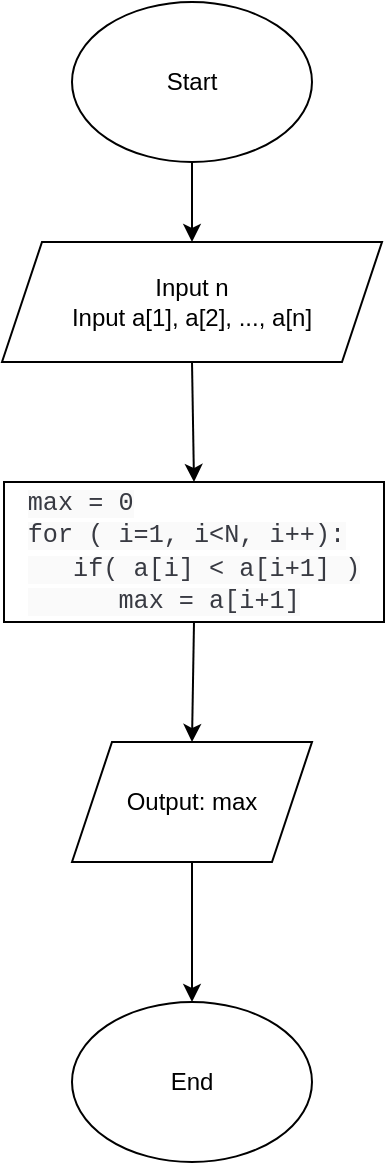 <mxfile version="24.7.17">
  <diagram id="C5RBs43oDa-KdzZeNtuy" name="Page-1">
    <mxGraphModel dx="1150" dy="490" grid="1" gridSize="10" guides="1" tooltips="1" connect="1" arrows="1" fold="1" page="1" pageScale="1" pageWidth="827" pageHeight="1169" math="0" shadow="0">
      <root>
        <mxCell id="WIyWlLk6GJQsqaUBKTNV-0" />
        <mxCell id="WIyWlLk6GJQsqaUBKTNV-1" parent="WIyWlLk6GJQsqaUBKTNV-0" />
        <mxCell id="hw3uOhiL7k1btAAkIqkV-0" value="Start" style="ellipse;whiteSpace=wrap;html=1;" parent="WIyWlLk6GJQsqaUBKTNV-1" vertex="1">
          <mxGeometry x="354" y="40" width="120" height="80" as="geometry" />
        </mxCell>
        <mxCell id="hw3uOhiL7k1btAAkIqkV-1" value="End" style="ellipse;whiteSpace=wrap;html=1;" parent="WIyWlLk6GJQsqaUBKTNV-1" vertex="1">
          <mxGeometry x="354" y="540" width="120" height="80" as="geometry" />
        </mxCell>
        <mxCell id="hw3uOhiL7k1btAAkIqkV-2" value="Input n&lt;br&gt;Input a[1], a[2], ...&lt;span style=&quot;background-color: initial;&quot;&gt;,&lt;/span&gt;&lt;span style=&quot;background-color: initial;&quot;&gt;&amp;nbsp;a[n]&lt;/span&gt;" style="shape=parallelogram;perimeter=parallelogramPerimeter;whiteSpace=wrap;html=1;fixedSize=1;" parent="WIyWlLk6GJQsqaUBKTNV-1" vertex="1">
          <mxGeometry x="319" y="160" width="190" height="60" as="geometry" />
        </mxCell>
        <mxCell id="hw3uOhiL7k1btAAkIqkV-5" value="" style="endArrow=classic;html=1;rounded=0;exitX=0.5;exitY=1;exitDx=0;exitDy=0;entryX=0.5;entryY=0;entryDx=0;entryDy=0;" parent="WIyWlLk6GJQsqaUBKTNV-1" source="hw3uOhiL7k1btAAkIqkV-0" target="hw3uOhiL7k1btAAkIqkV-2" edge="1">
          <mxGeometry width="50" height="50" relative="1" as="geometry">
            <mxPoint x="554" y="150" as="sourcePoint" />
            <mxPoint x="604" y="100" as="targetPoint" />
          </mxGeometry>
        </mxCell>
        <mxCell id="hw3uOhiL7k1btAAkIqkV-6" value="" style="endArrow=classic;html=1;rounded=0;exitX=0.5;exitY=1;exitDx=0;exitDy=0;entryX=0.5;entryY=0;entryDx=0;entryDy=0;" parent="WIyWlLk6GJQsqaUBKTNV-1" source="hw3uOhiL7k1btAAkIqkV-2" edge="1" target="2ZJkLgA9ktN4pXRwPv7x-0">
          <mxGeometry width="50" height="50" relative="1" as="geometry">
            <mxPoint x="454" y="240" as="sourcePoint" />
            <mxPoint x="414" y="270" as="targetPoint" />
          </mxGeometry>
        </mxCell>
        <mxCell id="hw3uOhiL7k1btAAkIqkV-24" value="" style="endArrow=classic;html=1;rounded=0;exitX=0.5;exitY=1;exitDx=0;exitDy=0;entryX=0.5;entryY=0;entryDx=0;entryDy=0;" parent="WIyWlLk6GJQsqaUBKTNV-1" target="hw3uOhiL7k1btAAkIqkV-1" edge="1">
          <mxGeometry width="50" height="50" relative="1" as="geometry">
            <mxPoint x="414" y="470" as="sourcePoint" />
            <mxPoint x="464" y="470" as="targetPoint" />
          </mxGeometry>
        </mxCell>
        <mxCell id="2ZJkLgA9ktN4pXRwPv7x-0" value="&lt;div style=&quot;text-align: left;&quot;&gt;&lt;font face=&quot;SFMono-Regular, Menlo, Monaco, Consolas, Liberation Mono, Courier New, monospace&quot; color=&quot;#383a42&quot;&gt;&lt;span style=&quot;font-size: 12.6px; white-space: pre; background-color: rgb(250, 250, 250);&quot;&gt;max = 0&lt;br&gt;for ( i=1, i&amp;lt;N, &lt;/span&gt;&lt;/font&gt;&lt;span style=&quot;background-color: rgb(250, 250, 250); font-size: 12.6px; white-space: pre; color: rgb(56, 58, 66); font-family: SFMono-Regular, Menlo, Monaco, Consolas, &amp;quot;Liberation Mono&amp;quot;, &amp;quot;Courier New&amp;quot;, monospace;&quot;&gt;i++):&lt;/span&gt;&lt;/div&gt;&lt;div style=&quot;text-align: left;&quot;&gt;&lt;span style=&quot;background-color: rgb(250, 250, 250); font-size: 12.6px; white-space: pre; color: rgb(56, 58, 66); font-family: SFMono-Regular, Menlo, Monaco, Consolas, &amp;quot;Liberation Mono&amp;quot;, &amp;quot;Courier New&amp;quot;, monospace;&quot;&gt;   if( a[i] &amp;lt; a[i+1] )&lt;/span&gt;&lt;/div&gt;&lt;div style=&quot;text-align: left;&quot;&gt;&lt;span style=&quot;background-color: rgb(250, 250, 250); font-size: 12.6px; white-space: pre; color: rgb(56, 58, 66); font-family: SFMono-Regular, Menlo, Monaco, Consolas, &amp;quot;Liberation Mono&amp;quot;, &amp;quot;Courier New&amp;quot;, monospace;&quot;&gt;      max = a[i+1]&lt;/span&gt;&lt;/div&gt;" style="rounded=0;whiteSpace=wrap;html=1;" vertex="1" parent="WIyWlLk6GJQsqaUBKTNV-1">
          <mxGeometry x="320" y="280" width="190" height="70" as="geometry" />
        </mxCell>
        <mxCell id="2ZJkLgA9ktN4pXRwPv7x-1" value="Output: max" style="shape=parallelogram;perimeter=parallelogramPerimeter;whiteSpace=wrap;html=1;fixedSize=1;" vertex="1" parent="WIyWlLk6GJQsqaUBKTNV-1">
          <mxGeometry x="354" y="410" width="120" height="60" as="geometry" />
        </mxCell>
        <mxCell id="2ZJkLgA9ktN4pXRwPv7x-3" value="" style="endArrow=classic;html=1;rounded=0;exitX=0.5;exitY=1;exitDx=0;exitDy=0;entryX=0.5;entryY=0;entryDx=0;entryDy=0;" edge="1" parent="WIyWlLk6GJQsqaUBKTNV-1" source="2ZJkLgA9ktN4pXRwPv7x-0" target="2ZJkLgA9ktN4pXRwPv7x-1">
          <mxGeometry width="50" height="50" relative="1" as="geometry">
            <mxPoint x="200" y="420" as="sourcePoint" />
            <mxPoint x="250" y="370" as="targetPoint" />
          </mxGeometry>
        </mxCell>
      </root>
    </mxGraphModel>
  </diagram>
</mxfile>
